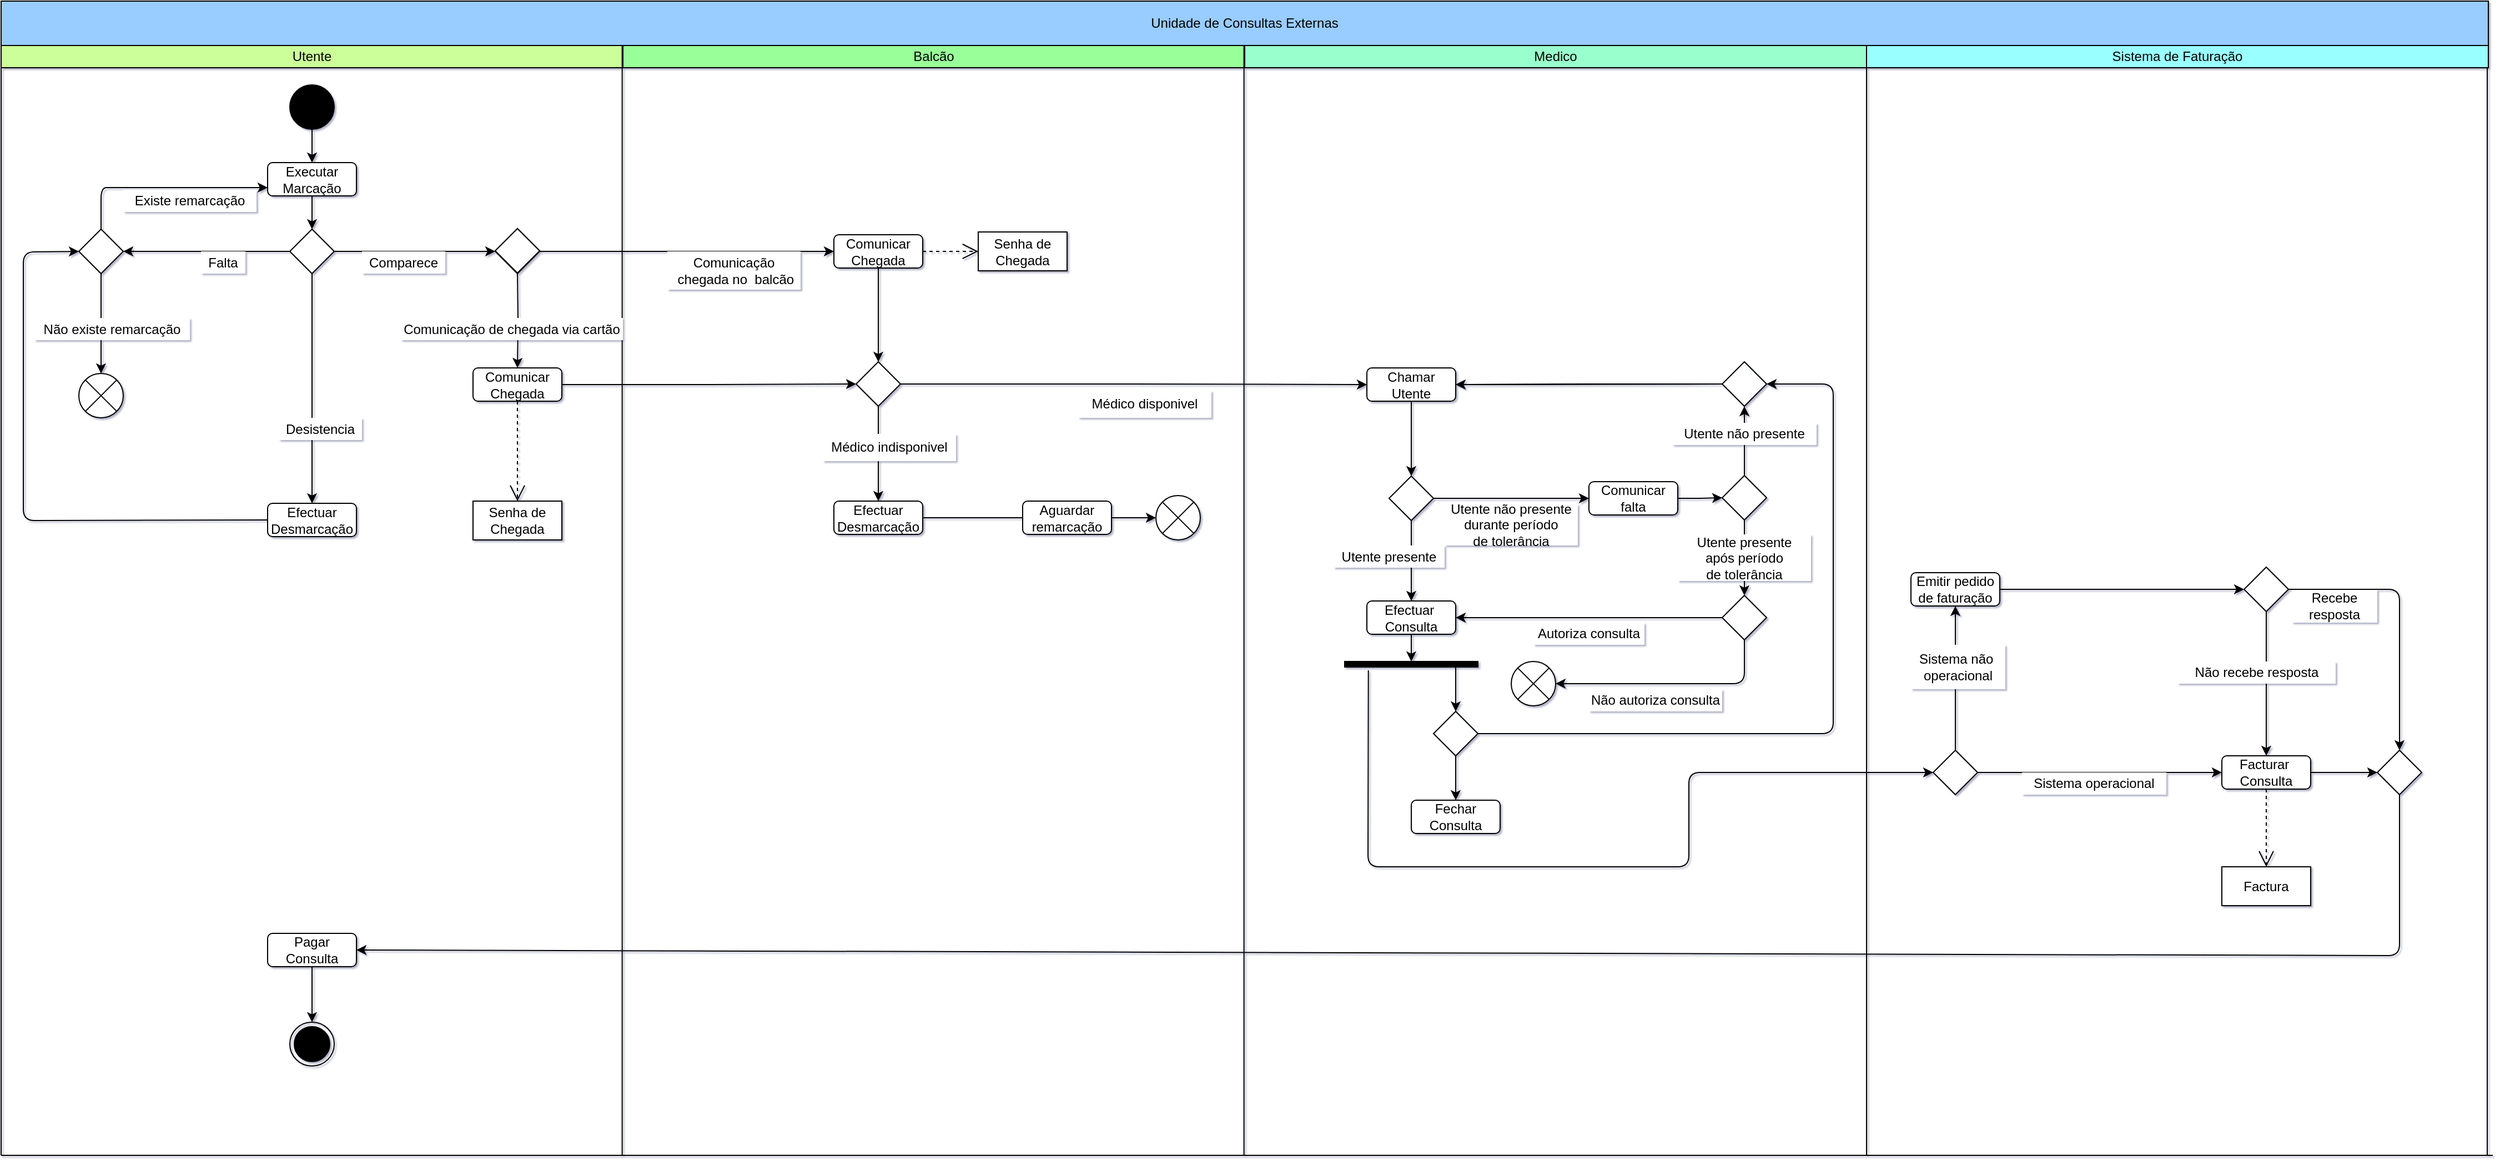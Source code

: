 <mxfile version="14.2.4" type="device"><diagram id="YFGlAYK9PAXo96AUDGe2" name="Page-1"><mxGraphModel dx="852" dy="368" grid="1" gridSize="10" guides="1" tooltips="1" connect="1" arrows="1" fold="1" page="1" pageScale="1" pageWidth="850" pageHeight="1100" background="none" math="0" shadow="1"><root><mxCell id="0"/><mxCell id="1" parent="0"/><mxCell id="7psXk7r1a1WP9reYpq1i-3" value="Utente" style="rounded=0;whiteSpace=wrap;html=1;fillColor=#CCFF99;" parent="1" vertex="1"><mxGeometry y="40" width="560" height="20" as="geometry"/></mxCell><mxCell id="7psXk7r1a1WP9reYpq1i-20" style="edgeStyle=orthogonalEdgeStyle;rounded=0;orthogonalLoop=1;jettySize=auto;html=1;exitX=0.75;exitY=0;exitDx=0;exitDy=0;entryX=0.278;entryY=1.317;entryDx=0;entryDy=0;entryPerimeter=0;" parent="1" source="7psXk7r1a1WP9reYpq1i-4" target="7psXk7r1a1WP9reYpq1i-12" edge="1"><mxGeometry relative="1" as="geometry"/></mxCell><mxCell id="7psXk7r1a1WP9reYpq1i-4" value="Balcão" style="rounded=0;whiteSpace=wrap;html=1;fillColor=#99FF99;" parent="1" vertex="1"><mxGeometry x="560" y="40" width="560" height="20" as="geometry"/></mxCell><mxCell id="7psXk7r1a1WP9reYpq1i-5" value="Medico" style="rounded=0;whiteSpace=wrap;html=1;fillColor=#99FFCC;" parent="1" vertex="1"><mxGeometry x="1120" y="40" width="560" height="20" as="geometry"/></mxCell><mxCell id="7psXk7r1a1WP9reYpq1i-6" value="Sistema de Faturação" style="rounded=0;whiteSpace=wrap;html=1;fillColor=#99FFFF;" parent="1" vertex="1"><mxGeometry x="1680" y="40" width="560" height="20" as="geometry"/></mxCell><mxCell id="7psXk7r1a1WP9reYpq1i-8" value="" style="endArrow=none;html=1;entryX=0;entryY=1;entryDx=0;entryDy=0;" parent="1" edge="1"><mxGeometry width="50" height="50" relative="1" as="geometry"><mxPoint x="1119.33" y="1040" as="sourcePoint"/><mxPoint x="1119.33" as="targetPoint"/></mxGeometry></mxCell><mxCell id="7psXk7r1a1WP9reYpq1i-9" value="" style="endArrow=none;html=1;entryX=0;entryY=1;entryDx=0;entryDy=0;" parent="1" edge="1"><mxGeometry width="50" height="50" relative="1" as="geometry"><mxPoint x="1680" y="1040" as="sourcePoint"/><mxPoint x="1680.0" y="60" as="targetPoint"/></mxGeometry></mxCell><mxCell id="7psXk7r1a1WP9reYpq1i-10" value="" style="endArrow=none;html=1;entryX=0;entryY=1;entryDx=0;entryDy=0;" parent="1" edge="1"><mxGeometry width="50" height="50" relative="1" as="geometry"><mxPoint x="559.33" y="1040" as="sourcePoint"/><mxPoint x="559.33" as="targetPoint"/></mxGeometry></mxCell><mxCell id="7psXk7r1a1WP9reYpq1i-14" value="" style="edgeStyle=orthogonalEdgeStyle;rounded=0;orthogonalLoop=1;jettySize=auto;html=1;" parent="1" source="7psXk7r1a1WP9reYpq1i-11" target="7psXk7r1a1WP9reYpq1i-13" edge="1"><mxGeometry relative="1" as="geometry"/></mxCell><mxCell id="7psXk7r1a1WP9reYpq1i-11" value="" style="ellipse;whiteSpace=wrap;html=1;aspect=fixed;fillColor=#000000;" parent="1" vertex="1"><mxGeometry x="260" y="75.5" width="40" height="40" as="geometry"/></mxCell><mxCell id="7psXk7r1a1WP9reYpq1i-12" value="Unidade de Consultas Externas" style="rounded=0;whiteSpace=wrap;html=1;fillColor=#99CCFF;" parent="1" vertex="1"><mxGeometry width="2240" height="40" as="geometry"/></mxCell><mxCell id="7psXk7r1a1WP9reYpq1i-17" value="" style="edgeStyle=orthogonalEdgeStyle;rounded=0;orthogonalLoop=1;jettySize=auto;html=1;" parent="1" source="7psXk7r1a1WP9reYpq1i-13" edge="1"><mxGeometry relative="1" as="geometry"><mxPoint x="280" y="205.5" as="targetPoint"/></mxGeometry></mxCell><mxCell id="7psXk7r1a1WP9reYpq1i-13" value="Executar&lt;br&gt;Marcação" style="rounded=1;whiteSpace=wrap;html=1;fillColor=#FFFFFF;" parent="1" vertex="1"><mxGeometry x="240" y="145.5" width="80" height="30" as="geometry"/></mxCell><mxCell id="7psXk7r1a1WP9reYpq1i-30" style="edgeStyle=orthogonalEdgeStyle;rounded=0;orthogonalLoop=1;jettySize=auto;html=1;entryX=0.5;entryY=0;entryDx=0;entryDy=0;" parent="1" source="7psXk7r1a1WP9reYpq1i-18" target="7psXk7r1a1WP9reYpq1i-28" edge="1"><mxGeometry relative="1" as="geometry"/></mxCell><mxCell id="7psXk7r1a1WP9reYpq1i-18" value="" style="rhombus;whiteSpace=wrap;html=1;fillColor=#FFFFFF;" parent="1" vertex="1"><mxGeometry x="70" y="205.5" width="40" height="40" as="geometry"/></mxCell><mxCell id="7psXk7r1a1WP9reYpq1i-19" value="" style="endArrow=classic;html=1;exitX=0;exitY=0.5;exitDx=0;exitDy=0;entryX=1;entryY=0.5;entryDx=0;entryDy=0;" parent="1" target="7psXk7r1a1WP9reYpq1i-18" edge="1"><mxGeometry width="50" height="50" relative="1" as="geometry"><mxPoint x="260" y="225.5" as="sourcePoint"/><mxPoint x="580" y="165.5" as="targetPoint"/></mxGeometry></mxCell><mxCell id="7psXk7r1a1WP9reYpq1i-23" value="Falta" style="text;html=1;strokeColor=none;align=center;verticalAlign=middle;whiteSpace=wrap;rounded=0;fillColor=#ffffff;" parent="1" vertex="1"><mxGeometry x="180" y="225.5" width="40" height="20" as="geometry"/></mxCell><mxCell id="7psXk7r1a1WP9reYpq1i-27" value="Existe remarcação" style="text;html=1;strokeColor=none;align=center;verticalAlign=middle;whiteSpace=wrap;rounded=0;fillColor=#ffffff;" parent="1" vertex="1"><mxGeometry x="110" y="170" width="120" height="20" as="geometry"/></mxCell><mxCell id="7psXk7r1a1WP9reYpq1i-28" value="&lt;span style=&quot;color: rgba(0 , 0 , 0 , 0) ; font-family: monospace ; font-size: 0px&quot;&gt;%3CmxGraphModel%3E%3Croot%3E%3CmxCell%20id%3D%220%22%2F%3E%3CmxCell%20id%3D%221%22%20parent%3D%220%22%2F%3E%3CmxCell%20id%3D%222%22%20value%3D%22Efectuar%20consulta%22%20style%3D%22text%3Bhtml%3D1%3BstrokeColor%3Dnone%3Balign%3Dcenter%3BverticalAlign%3Dmiddle%3BwhiteSpace%3Dwrap%3Brounded%3D0%3BfillColor%3D%23ffffff%3B%22%20vertex%3D%221%22%20parent%3D%221%22%3E%3CmxGeometry%20x%3D%221390%22%20y%3D%22560%22%20width%3D%22100%22%20height%3D%2220%22%20as%3D%22geometry%22%2F%3E%3C%2FmxCell%3E%3C%2Froot%3E%3C%2FmxGraphModel%3E&lt;/span&gt;" style="shape=sumEllipse;perimeter=ellipsePerimeter;whiteSpace=wrap;html=1;backgroundOutline=1;fillColor=#FFFFFF;" parent="1" vertex="1"><mxGeometry x="70" y="335.5" width="40" height="40" as="geometry"/></mxCell><mxCell id="bw2T76rMl5xnwU-B3HPx-11" style="edgeStyle=orthogonalEdgeStyle;rounded=0;orthogonalLoop=1;jettySize=auto;html=1;" parent="1" target="bw2T76rMl5xnwU-B3HPx-8" edge="1"><mxGeometry relative="1" as="geometry"><mxPoint x="465" y="245.5" as="sourcePoint"/></mxGeometry></mxCell><mxCell id="i6Hd0tmlhIieTVs5hyZg-39" style="edgeStyle=orthogonalEdgeStyle;rounded=0;orthogonalLoop=1;jettySize=auto;html=1;entryX=0;entryY=0.5;entryDx=0;entryDy=0;" parent="1" source="QU0b9puTm_9dcZXzaJtI-25" target="bw2T76rMl5xnwU-B3HPx-7" edge="1"><mxGeometry relative="1" as="geometry"/></mxCell><mxCell id="QU0b9puTm_9dcZXzaJtI-35" style="edgeStyle=orthogonalEdgeStyle;rounded=0;orthogonalLoop=1;jettySize=auto;html=1;entryX=0.5;entryY=0;entryDx=0;entryDy=0;" parent="1" source="bw2T76rMl5xnwU-B3HPx-1" target="QU0b9puTm_9dcZXzaJtI-34" edge="1"><mxGeometry relative="1" as="geometry"/></mxCell><mxCell id="bw2T76rMl5xnwU-B3HPx-1" value="" style="rhombus;whiteSpace=wrap;html=1;fillColor=#FFFFFF;" parent="1" vertex="1"><mxGeometry x="260" y="205.5" width="40" height="40" as="geometry"/></mxCell><mxCell id="i6Hd0tmlhIieTVs5hyZg-34" style="edgeStyle=orthogonalEdgeStyle;rounded=0;orthogonalLoop=1;jettySize=auto;html=1;entryX=0.5;entryY=0;entryDx=0;entryDy=0;" parent="1" source="bw2T76rMl5xnwU-B3HPx-7" target="bw2T76rMl5xnwU-B3HPx-24" edge="1"><mxGeometry relative="1" as="geometry"/></mxCell><mxCell id="bw2T76rMl5xnwU-B3HPx-7" value="Comunicar&lt;br&gt;Chegada" style="rounded=1;whiteSpace=wrap;html=1;fillColor=#FFFFFF;" parent="1" vertex="1"><mxGeometry x="750" y="210.5" width="80" height="30" as="geometry"/></mxCell><mxCell id="i6Hd0tmlhIieTVs5hyZg-33" style="edgeStyle=orthogonalEdgeStyle;rounded=0;orthogonalLoop=1;jettySize=auto;html=1;entryX=0;entryY=0.5;entryDx=0;entryDy=0;" parent="1" source="bw2T76rMl5xnwU-B3HPx-8" target="bw2T76rMl5xnwU-B3HPx-24" edge="1"><mxGeometry relative="1" as="geometry"/></mxCell><mxCell id="bw2T76rMl5xnwU-B3HPx-8" value="Comunicar&lt;br&gt;Chegada" style="rounded=1;whiteSpace=wrap;html=1;fillColor=#FFFFFF;" parent="1" vertex="1"><mxGeometry x="425" y="330.5" width="80" height="30" as="geometry"/></mxCell><mxCell id="bw2T76rMl5xnwU-B3HPx-14" value="Não existe remarcação" style="text;html=1;strokeColor=none;align=center;verticalAlign=middle;whiteSpace=wrap;rounded=0;fillColor=#ffffff;" parent="1" vertex="1"><mxGeometry x="30" y="285.5" width="140" height="20" as="geometry"/></mxCell><mxCell id="bw2T76rMl5xnwU-B3HPx-18" value="Senha de&lt;br&gt;Chegada" style="rounded=0;whiteSpace=wrap;html=1;fillColor=#ffffff;" parent="1" vertex="1"><mxGeometry x="880" y="208" width="80" height="35" as="geometry"/></mxCell><mxCell id="bw2T76rMl5xnwU-B3HPx-19" value="Senha de&lt;br&gt;Chegada" style="rounded=0;whiteSpace=wrap;html=1;fillColor=#ffffff;" parent="1" vertex="1"><mxGeometry x="425" y="450.5" width="80" height="35" as="geometry"/></mxCell><mxCell id="bw2T76rMl5xnwU-B3HPx-22" value="" style="endArrow=open;dashed=1;endFill=0;endSize=12;html=1;exitX=1;exitY=0.5;exitDx=0;exitDy=0;entryX=0;entryY=0.5;entryDx=0;entryDy=0;" parent="1" source="bw2T76rMl5xnwU-B3HPx-7" target="bw2T76rMl5xnwU-B3HPx-18" edge="1"><mxGeometry width="160" relative="1" as="geometry"><mxPoint x="1000" y="220.5" as="sourcePoint"/><mxPoint x="1060" y="220.5" as="targetPoint"/></mxGeometry></mxCell><mxCell id="bw2T76rMl5xnwU-B3HPx-23" value="" style="endArrow=open;dashed=1;endFill=0;endSize=12;html=1;entryX=0.5;entryY=0;entryDx=0;entryDy=0;exitX=0.5;exitY=1;exitDx=0;exitDy=0;" parent="1" source="bw2T76rMl5xnwU-B3HPx-8" target="bw2T76rMl5xnwU-B3HPx-19" edge="1"><mxGeometry width="160" relative="1" as="geometry"><mxPoint x="464.33" y="365.5" as="sourcePoint"/><mxPoint x="465" y="425.5" as="targetPoint"/></mxGeometry></mxCell><mxCell id="i6Hd0tmlhIieTVs5hyZg-32" style="edgeStyle=orthogonalEdgeStyle;rounded=0;orthogonalLoop=1;jettySize=auto;html=1;entryX=0;entryY=0.5;entryDx=0;entryDy=0;exitX=1;exitY=0.5;exitDx=0;exitDy=0;" parent="1" source="bw2T76rMl5xnwU-B3HPx-24" target="bw2T76rMl5xnwU-B3HPx-27" edge="1"><mxGeometry relative="1" as="geometry"><mxPoint x="1040" y="345" as="sourcePoint"/></mxGeometry></mxCell><mxCell id="Lz3ovv9bOEIOUKitzomn-1" style="edgeStyle=orthogonalEdgeStyle;rounded=0;orthogonalLoop=1;jettySize=auto;html=1;entryX=0.5;entryY=0;entryDx=0;entryDy=0;" parent="1" source="bw2T76rMl5xnwU-B3HPx-24" target="QU0b9puTm_9dcZXzaJtI-44" edge="1"><mxGeometry relative="1" as="geometry"/></mxCell><mxCell id="bw2T76rMl5xnwU-B3HPx-24" value="" style="rhombus;whiteSpace=wrap;html=1;fillColor=#FFFFFF;" parent="1" vertex="1"><mxGeometry x="770" y="325" width="40" height="40" as="geometry"/></mxCell><mxCell id="i6Hd0tmlhIieTVs5hyZg-29" style="edgeStyle=orthogonalEdgeStyle;rounded=0;orthogonalLoop=1;jettySize=auto;html=1;entryX=0.5;entryY=0;entryDx=0;entryDy=0;" parent="1" source="bw2T76rMl5xnwU-B3HPx-27" target="bw2T76rMl5xnwU-B3HPx-45" edge="1"><mxGeometry relative="1" as="geometry"/></mxCell><mxCell id="bw2T76rMl5xnwU-B3HPx-27" value="Chamar&lt;br&gt;Utente" style="rounded=1;whiteSpace=wrap;html=1;fillColor=#FFFFFF;" parent="1" vertex="1"><mxGeometry x="1230" y="330.5" width="80" height="30" as="geometry"/></mxCell><mxCell id="i6Hd0tmlhIieTVs5hyZg-30" style="edgeStyle=orthogonalEdgeStyle;rounded=0;orthogonalLoop=1;jettySize=auto;html=1;entryX=0.5;entryY=0;entryDx=0;entryDy=0;" parent="1" source="bw2T76rMl5xnwU-B3HPx-29" target="bw2T76rMl5xnwU-B3HPx-35" edge="1"><mxGeometry relative="1" as="geometry"><mxPoint x="1275" y="688" as="targetPoint"/></mxGeometry></mxCell><mxCell id="bw2T76rMl5xnwU-B3HPx-29" value="" style="rhombus;whiteSpace=wrap;html=1;fillColor=#FFFFFF;" parent="1" vertex="1"><mxGeometry x="1290" y="640" width="40" height="40" as="geometry"/></mxCell><mxCell id="bw2T76rMl5xnwU-B3HPx-35" value="Fechar&lt;br&gt;Consulta" style="rounded=1;whiteSpace=wrap;html=1;fillColor=#FFFFFF;" parent="1" vertex="1"><mxGeometry x="1270" y="720" width="80" height="30" as="geometry"/></mxCell><mxCell id="bw2T76rMl5xnwU-B3HPx-39" value="" style="endArrow=none;html=1;exitX=1;exitY=0.5;exitDx=0;exitDy=0;" parent="1" source="bw2T76rMl5xnwU-B3HPx-29" edge="1"><mxGeometry width="50" height="50" relative="1" as="geometry"><mxPoint x="1280" y="682" as="sourcePoint"/><mxPoint x="1650" y="477.5" as="targetPoint"/><Array as="points"><mxPoint x="1650" y="660"/><mxPoint x="1650" y="640"/><mxPoint x="1650" y="537.5"/></Array></mxGeometry></mxCell><mxCell id="bw2T76rMl5xnwU-B3HPx-41" value="" style="endArrow=classic;html=1;entryX=1;entryY=0.5;entryDx=0;entryDy=0;" parent="1" source="i6Hd0tmlhIieTVs5hyZg-3" target="bw2T76rMl5xnwU-B3HPx-27" edge="1"><mxGeometry width="50" height="50" relative="1" as="geometry"><mxPoint x="1540" y="460" as="sourcePoint"/><mxPoint x="750" y="420" as="targetPoint"/><Array as="points"/></mxGeometry></mxCell><mxCell id="i6Hd0tmlhIieTVs5hyZg-6" style="edgeStyle=orthogonalEdgeStyle;rounded=0;orthogonalLoop=1;jettySize=auto;html=1;entryX=0.5;entryY=0;entryDx=0;entryDy=0;" parent="1" source="bw2T76rMl5xnwU-B3HPx-45" target="i6Hd0tmlhIieTVs5hyZg-1" edge="1"><mxGeometry relative="1" as="geometry"/></mxCell><mxCell id="i6Hd0tmlhIieTVs5hyZg-36" style="edgeStyle=orthogonalEdgeStyle;rounded=0;orthogonalLoop=1;jettySize=auto;html=1;entryX=0;entryY=0.5;entryDx=0;entryDy=0;" parent="1" source="bw2T76rMl5xnwU-B3HPx-45" target="bw2T76rMl5xnwU-B3HPx-62" edge="1"><mxGeometry relative="1" as="geometry"/></mxCell><mxCell id="bw2T76rMl5xnwU-B3HPx-45" value="" style="rhombus;whiteSpace=wrap;html=1;fillColor=#FFFFFF;" parent="1" vertex="1"><mxGeometry x="1250" y="428" width="40" height="40" as="geometry"/></mxCell><mxCell id="bw2T76rMl5xnwU-B3HPx-61" value="Utente não presente&lt;br&gt;durante período&lt;br&gt;de tolerância" style="text;html=1;strokeColor=none;align=center;verticalAlign=middle;whiteSpace=wrap;rounded=0;fillColor=#ffffff;" parent="1" vertex="1"><mxGeometry x="1300" y="453" width="120" height="37.5" as="geometry"/></mxCell><mxCell id="bw2T76rMl5xnwU-B3HPx-67" style="edgeStyle=orthogonalEdgeStyle;rounded=0;orthogonalLoop=1;jettySize=auto;html=1;entryX=1;entryY=0.5;entryDx=0;entryDy=0;endArrow=open;endFill=0;" parent="1" source="i6Hd0tmlhIieTVs5hyZg-3" target="bw2T76rMl5xnwU-B3HPx-27" edge="1"><mxGeometry relative="1" as="geometry"><Array as="points"/></mxGeometry></mxCell><mxCell id="i6Hd0tmlhIieTVs5hyZg-22" style="edgeStyle=orthogonalEdgeStyle;rounded=0;orthogonalLoop=1;jettySize=auto;html=1;entryX=0;entryY=0.5;entryDx=0;entryDy=0;" parent="1" source="bw2T76rMl5xnwU-B3HPx-62" target="i6Hd0tmlhIieTVs5hyZg-21" edge="1"><mxGeometry relative="1" as="geometry"/></mxCell><mxCell id="bw2T76rMl5xnwU-B3HPx-62" value="Comunicar&lt;br&gt;falta" style="rounded=1;whiteSpace=wrap;html=1;fillColor=#FFFFFF;" parent="1" vertex="1"><mxGeometry x="1430" y="433" width="80" height="30" as="geometry"/></mxCell><mxCell id="bw2T76rMl5xnwU-B3HPx-48" value="Utente presente" style="text;html=1;strokeColor=none;align=center;verticalAlign=middle;whiteSpace=wrap;rounded=0;fillColor=#ffffff;" parent="1" vertex="1"><mxGeometry x="1200" y="490.5" width="100" height="20" as="geometry"/></mxCell><mxCell id="i6Hd0tmlhIieTVs5hyZg-31" style="edgeStyle=orthogonalEdgeStyle;rounded=0;orthogonalLoop=1;jettySize=auto;html=1;" parent="1" source="i6Hd0tmlhIieTVs5hyZg-1" edge="1"><mxGeometry relative="1" as="geometry"><mxPoint x="1270" y="595" as="targetPoint"/></mxGeometry></mxCell><mxCell id="i6Hd0tmlhIieTVs5hyZg-1" value="Efectuar&amp;nbsp;&lt;br&gt;Consulta" style="rounded=1;whiteSpace=wrap;html=1;fillColor=#FFFFFF;" parent="1" vertex="1"><mxGeometry x="1230" y="540.5" width="80" height="30" as="geometry"/></mxCell><mxCell id="i6Hd0tmlhIieTVs5hyZg-3" value="" style="rhombus;whiteSpace=wrap;html=1;fillColor=#FFFFFF;" parent="1" vertex="1"><mxGeometry x="1550" y="325" width="40" height="40" as="geometry"/></mxCell><mxCell id="i6Hd0tmlhIieTVs5hyZg-4" value="" style="endArrow=classic;html=1;entryX=1;entryY=0.5;entryDx=0;entryDy=0;" parent="1" target="i6Hd0tmlhIieTVs5hyZg-3" edge="1"><mxGeometry width="50" height="50" relative="1" as="geometry"><mxPoint x="1650" y="495" as="sourcePoint"/><mxPoint x="1260" y="345" as="targetPoint"/><Array as="points"><mxPoint x="1650" y="345"/></Array></mxGeometry></mxCell><mxCell id="i6Hd0tmlhIieTVs5hyZg-23" style="edgeStyle=orthogonalEdgeStyle;rounded=0;orthogonalLoop=1;jettySize=auto;html=1;entryX=0.5;entryY=1;entryDx=0;entryDy=0;" parent="1" source="i6Hd0tmlhIieTVs5hyZg-21" target="i6Hd0tmlhIieTVs5hyZg-3" edge="1"><mxGeometry relative="1" as="geometry"/></mxCell><mxCell id="QU0b9puTm_9dcZXzaJtI-82" style="edgeStyle=orthogonalEdgeStyle;rounded=1;orthogonalLoop=1;jettySize=auto;html=1;shadow=0;strokeColor=#000000;" parent="1" source="i6Hd0tmlhIieTVs5hyZg-21" target="QU0b9puTm_9dcZXzaJtI-81" edge="1"><mxGeometry relative="1" as="geometry"/></mxCell><mxCell id="i6Hd0tmlhIieTVs5hyZg-21" value="" style="rhombus;whiteSpace=wrap;html=1;fillColor=#FFFFFF;" parent="1" vertex="1"><mxGeometry x="1550" y="427.5" width="40" height="40" as="geometry"/></mxCell><mxCell id="i6Hd0tmlhIieTVs5hyZg-26" value="Utente&amp;nbsp;presente&lt;br&gt;após período&lt;br&gt;de tolerância" style="text;html=1;strokeColor=none;align=center;verticalAlign=middle;whiteSpace=wrap;rounded=0;fillColor=#ffffff;" parent="1" vertex="1"><mxGeometry x="1510" y="480.5" width="120" height="42" as="geometry"/></mxCell><mxCell id="i6Hd0tmlhIieTVs5hyZg-28" value="Utente não presente" style="text;html=1;strokeColor=none;align=center;verticalAlign=middle;whiteSpace=wrap;rounded=0;fillColor=#ffffff;" parent="1" vertex="1"><mxGeometry x="1505" y="380" width="130" height="20" as="geometry"/></mxCell><mxCell id="i6Hd0tmlhIieTVs5hyZg-37" value="" style="endArrow=classic;html=1;exitX=0.5;exitY=0;exitDx=0;exitDy=0;entryX=0;entryY=0.75;entryDx=0;entryDy=0;" parent="1" source="7psXk7r1a1WP9reYpq1i-18" target="7psXk7r1a1WP9reYpq1i-13" edge="1"><mxGeometry width="50" height="50" relative="1" as="geometry"><mxPoint x="180" y="255.5" as="sourcePoint"/><mxPoint x="230" y="205.5" as="targetPoint"/><Array as="points"><mxPoint x="90" y="168"/><mxPoint x="100" y="168"/></Array></mxGeometry></mxCell><mxCell id="bw2T76rMl5xnwU-B3HPx-12" value="Comunicação&lt;br&gt;&amp;nbsp;chegada no&amp;nbsp; balcão" style="text;html=1;strokeColor=none;align=center;verticalAlign=middle;whiteSpace=wrap;rounded=0;fillColor=#ffffff;" parent="1" vertex="1"><mxGeometry x="600" y="225.5" width="120" height="34.5" as="geometry"/></mxCell><mxCell id="i6Hd0tmlhIieTVs5hyZg-41" value="" style="endArrow=none;html=1;entryX=0;entryY=1;entryDx=0;entryDy=0;" parent="1" edge="1"><mxGeometry width="50" height="50" relative="1" as="geometry"><mxPoint x="2239" y="1040" as="sourcePoint"/><mxPoint x="2239" y="60" as="targetPoint"/></mxGeometry></mxCell><mxCell id="i6Hd0tmlhIieTVs5hyZg-45" style="edgeStyle=orthogonalEdgeStyle;rounded=0;orthogonalLoop=1;jettySize=auto;html=1;entryX=0;entryY=0.5;entryDx=0;entryDy=0;" parent="1" source="i6Hd0tmlhIieTVs5hyZg-42" target="i6Hd0tmlhIieTVs5hyZg-44" edge="1"><mxGeometry relative="1" as="geometry"><mxPoint x="1960" y="720" as="targetPoint"/></mxGeometry></mxCell><mxCell id="QU0b9puTm_9dcZXzaJtI-76" style="edgeStyle=orthogonalEdgeStyle;rounded=1;orthogonalLoop=1;jettySize=auto;html=1;entryX=0.5;entryY=1;entryDx=0;entryDy=0;shadow=0;strokeColor=#000000;" parent="1" source="i6Hd0tmlhIieTVs5hyZg-42" target="QU0b9puTm_9dcZXzaJtI-2" edge="1"><mxGeometry relative="1" as="geometry"/></mxCell><mxCell id="i6Hd0tmlhIieTVs5hyZg-42" value="" style="rhombus;whiteSpace=wrap;html=1;fillColor=#FFFFFF;" parent="1" vertex="1"><mxGeometry x="1740" y="675" width="40" height="40" as="geometry"/></mxCell><mxCell id="QU0b9puTm_9dcZXzaJtI-80" style="edgeStyle=orthogonalEdgeStyle;rounded=1;orthogonalLoop=1;jettySize=auto;html=1;entryX=0;entryY=0.5;entryDx=0;entryDy=0;shadow=0;strokeColor=#000000;" parent="1" source="i6Hd0tmlhIieTVs5hyZg-44" target="QU0b9puTm_9dcZXzaJtI-74" edge="1"><mxGeometry relative="1" as="geometry"/></mxCell><mxCell id="i6Hd0tmlhIieTVs5hyZg-44" value="Facturar&amp;nbsp;&lt;br&gt;Consulta" style="rounded=1;whiteSpace=wrap;html=1;fillColor=#FFFFFF;" parent="1" vertex="1"><mxGeometry x="2000" y="680" width="80" height="30" as="geometry"/></mxCell><mxCell id="i6Hd0tmlhIieTVs5hyZg-46" value="Sistema operacional" style="text;html=1;strokeColor=none;align=center;verticalAlign=middle;whiteSpace=wrap;rounded=0;fillColor=#ffffff;" parent="1" vertex="1"><mxGeometry x="1820" y="695" width="130" height="20" as="geometry"/></mxCell><mxCell id="QU0b9puTm_9dcZXzaJtI-72" style="edgeStyle=orthogonalEdgeStyle;rounded=1;orthogonalLoop=1;jettySize=auto;html=1;entryX=0;entryY=0.5;entryDx=0;entryDy=0;shadow=0;strokeColor=#000000;" parent="1" source="QU0b9puTm_9dcZXzaJtI-2" target="QU0b9puTm_9dcZXzaJtI-7" edge="1"><mxGeometry relative="1" as="geometry"/></mxCell><mxCell id="QU0b9puTm_9dcZXzaJtI-2" value="Emitir pedido&lt;br&gt;de faturação" style="rounded=1;whiteSpace=wrap;html=1;fillColor=#FFFFFF;" parent="1" vertex="1"><mxGeometry x="1720" y="515" width="80" height="30" as="geometry"/></mxCell><mxCell id="QU0b9puTm_9dcZXzaJtI-4" value="Sistema não&amp;nbsp;&lt;br&gt;operacional" style="text;html=1;strokeColor=none;align=center;verticalAlign=middle;whiteSpace=wrap;rounded=0;fillColor=#ffffff;" parent="1" vertex="1"><mxGeometry x="1720" y="580" width="85" height="40" as="geometry"/></mxCell><mxCell id="QU0b9puTm_9dcZXzaJtI-73" style="edgeStyle=orthogonalEdgeStyle;rounded=1;orthogonalLoop=1;jettySize=auto;html=1;shadow=0;strokeColor=#000000;" parent="1" source="QU0b9puTm_9dcZXzaJtI-7" edge="1"><mxGeometry relative="1" as="geometry"><mxPoint x="2040" y="680" as="targetPoint"/></mxGeometry></mxCell><mxCell id="QU0b9puTm_9dcZXzaJtI-7" value="" style="rhombus;whiteSpace=wrap;html=1;fillColor=#FFFFFF;" parent="1" vertex="1"><mxGeometry x="2020" y="510" width="40" height="40" as="geometry"/></mxCell><mxCell id="QU0b9puTm_9dcZXzaJtI-10" value="" style="ellipse;html=1;shape=endState;fillColor=#000000;" parent="1" vertex="1"><mxGeometry x="260" y="920" width="40" height="39.5" as="geometry"/></mxCell><mxCell id="QU0b9puTm_9dcZXzaJtI-12" value="Recebe &lt;br&gt;resposta" style="text;html=1;strokeColor=none;align=center;verticalAlign=middle;whiteSpace=wrap;rounded=0;fillColor=#ffffff;" parent="1" vertex="1"><mxGeometry x="2063" y="530" width="77" height="30" as="geometry"/></mxCell><mxCell id="QU0b9puTm_9dcZXzaJtI-13" value="Não recebe resposta" style="text;html=1;strokeColor=none;align=center;verticalAlign=middle;whiteSpace=wrap;rounded=0;fillColor=#ffffff;" parent="1" vertex="1"><mxGeometry x="1960" y="595" width="142.5" height="20" as="geometry"/></mxCell><mxCell id="QU0b9puTm_9dcZXzaJtI-21" value="Factura" style="rounded=0;whiteSpace=wrap;html=1;fillColor=#ffffff;" parent="1" vertex="1"><mxGeometry x="2000" y="780" width="80" height="35" as="geometry"/></mxCell><mxCell id="QU0b9puTm_9dcZXzaJtI-22" value="" style="endArrow=open;dashed=1;endFill=0;endSize=12;html=1;exitX=0.5;exitY=1;exitDx=0;exitDy=0;" parent="1" source="i6Hd0tmlhIieTVs5hyZg-44" edge="1"><mxGeometry width="160" relative="1" as="geometry"><mxPoint x="1990" y="387.5" as="sourcePoint"/><mxPoint x="2040" y="780" as="targetPoint"/></mxGeometry></mxCell><mxCell id="QU0b9puTm_9dcZXzaJtI-25" value="" style="rhombus;whiteSpace=wrap;html=1;fillColor=#FFFFFF;" parent="1" vertex="1"><mxGeometry x="445" y="205.5" width="40" height="40" as="geometry"/></mxCell><mxCell id="QU0b9puTm_9dcZXzaJtI-26" style="edgeStyle=orthogonalEdgeStyle;rounded=0;orthogonalLoop=1;jettySize=auto;html=1;entryX=0;entryY=0.5;entryDx=0;entryDy=0;" parent="1" source="bw2T76rMl5xnwU-B3HPx-1" target="QU0b9puTm_9dcZXzaJtI-25" edge="1"><mxGeometry relative="1" as="geometry"><mxPoint x="300" y="225.5" as="sourcePoint"/><mxPoint x="780" y="225.5" as="targetPoint"/></mxGeometry></mxCell><mxCell id="QU0b9puTm_9dcZXzaJtI-27" value="" style="rhombus;whiteSpace=wrap;html=1;fillColor=#FFFFFF;" parent="1" vertex="1"><mxGeometry x="445" y="205" width="40" height="40" as="geometry"/></mxCell><mxCell id="QU0b9puTm_9dcZXzaJtI-28" value="Comunicação de chegada via cartão" style="text;html=1;strokeColor=none;align=center;verticalAlign=middle;whiteSpace=wrap;rounded=0;fillColor=#ffffff;" parent="1" vertex="1"><mxGeometry x="360" y="285.5" width="200" height="20" as="geometry"/></mxCell><mxCell id="QU0b9puTm_9dcZXzaJtI-30" value="" style="rhombus;whiteSpace=wrap;html=1;fillColor=#FFFFFF;" parent="1" vertex="1"><mxGeometry x="445" y="205" width="40" height="40" as="geometry"/></mxCell><mxCell id="QU0b9puTm_9dcZXzaJtI-33" value="Comparece" style="text;html=1;strokeColor=none;align=center;verticalAlign=middle;whiteSpace=wrap;rounded=0;fillColor=#ffffff;" parent="1" vertex="1"><mxGeometry x="325" y="225.5" width="75" height="20" as="geometry"/></mxCell><mxCell id="QU0b9puTm_9dcZXzaJtI-34" value="Efectuar&lt;br&gt;Desmarcação" style="rounded=1;whiteSpace=wrap;html=1;fillColor=#FFFFFF;" parent="1" vertex="1"><mxGeometry x="240" y="452.5" width="80" height="30" as="geometry"/></mxCell><mxCell id="QU0b9puTm_9dcZXzaJtI-36" value="Desistencia" style="text;html=1;strokeColor=none;align=center;verticalAlign=middle;whiteSpace=wrap;rounded=0;fillColor=#ffffff;" parent="1" vertex="1"><mxGeometry x="250" y="375.5" width="75" height="20" as="geometry"/></mxCell><mxCell id="QU0b9puTm_9dcZXzaJtI-41" value="" style="endArrow=classic;html=1;exitX=0;exitY=0.5;exitDx=0;exitDy=0;entryX=0;entryY=0.5;entryDx=0;entryDy=0;" parent="1" source="QU0b9puTm_9dcZXzaJtI-34" target="7psXk7r1a1WP9reYpq1i-18" edge="1"><mxGeometry width="50" height="50" relative="1" as="geometry"><mxPoint x="360" y="470" as="sourcePoint"/><mxPoint x="20" y="380" as="targetPoint"/><Array as="points"><mxPoint x="20" y="468"/><mxPoint x="20" y="226"/></Array></mxGeometry></mxCell><mxCell id="QU0b9puTm_9dcZXzaJtI-51" style="edgeStyle=orthogonalEdgeStyle;rounded=0;orthogonalLoop=1;jettySize=auto;html=1;" parent="1" source="QU0b9puTm_9dcZXzaJtI-44" edge="1"><mxGeometry relative="1" as="geometry"><mxPoint x="960" y="465.5" as="targetPoint"/></mxGeometry></mxCell><mxCell id="QU0b9puTm_9dcZXzaJtI-44" value="Efectuar&lt;br&gt;Desmarcação" style="rounded=1;whiteSpace=wrap;html=1;fillColor=#FFFFFF;" parent="1" vertex="1"><mxGeometry x="750" y="450.5" width="80" height="30" as="geometry"/></mxCell><mxCell id="QU0b9puTm_9dcZXzaJtI-48" value="Médico indisponivel" style="text;html=1;strokeColor=none;align=center;verticalAlign=middle;whiteSpace=wrap;rounded=0;fillColor=#ffffff;" parent="1" vertex="1"><mxGeometry x="740" y="390" width="120" height="24.5" as="geometry"/></mxCell><mxCell id="Lz3ovv9bOEIOUKitzomn-2" style="edgeStyle=orthogonalEdgeStyle;rounded=0;orthogonalLoop=1;jettySize=auto;html=1;entryX=0;entryY=0.5;entryDx=0;entryDy=0;" parent="1" source="QU0b9puTm_9dcZXzaJtI-50" target="QU0b9puTm_9dcZXzaJtI-55" edge="1"><mxGeometry relative="1" as="geometry"/></mxCell><mxCell id="QU0b9puTm_9dcZXzaJtI-50" value="Aguardar&lt;br&gt;remarcação" style="rounded=1;whiteSpace=wrap;html=1;fillColor=#FFFFFF;" parent="1" vertex="1"><mxGeometry x="920" y="450.5" width="80" height="30" as="geometry"/></mxCell><mxCell id="QU0b9puTm_9dcZXzaJtI-55" value="&lt;span style=&quot;color: rgba(0 , 0 , 0 , 0) ; font-family: monospace ; font-size: 0px&quot;&gt;%3CmxGraphModel%3E%3Croot%3E%3CmxCell%20id%3D%220%22%2F%3E%3CmxCell%20id%3D%221%22%20parent%3D%220%22%2F%3E%3CmxCell%20id%3D%222%22%20value%3D%22Efectuar%20consulta%22%20style%3D%22text%3Bhtml%3D1%3BstrokeColor%3Dnone%3Balign%3Dcenter%3BverticalAlign%3Dmiddle%3BwhiteSpace%3Dwrap%3Brounded%3D0%3BfillColor%3D%23ffffff%3B%22%20vertex%3D%221%22%20parent%3D%221%22%3E%3CmxGeometry%20x%3D%221390%22%20y%3D%22560%22%20width%3D%22100%22%20height%3D%2220%22%20as%3D%22geometry%22%2F%3E%3C%2FmxCell%3E%3C%2Froot%3E%3C%2FmxGraphModel%3E&lt;/span&gt;" style="shape=sumEllipse;perimeter=ellipsePerimeter;whiteSpace=wrap;html=1;backgroundOutline=1;fillColor=#FFFFFF;" parent="1" vertex="1"><mxGeometry x="1040" y="445.5" width="40" height="40" as="geometry"/></mxCell><mxCell id="QU0b9puTm_9dcZXzaJtI-57" value="" style="endArrow=none;html=1;" parent="1" edge="1"><mxGeometry width="50" height="50" relative="1" as="geometry"><mxPoint y="1040" as="sourcePoint"/><mxPoint x="2244" y="1040" as="targetPoint"/></mxGeometry></mxCell><mxCell id="QU0b9puTm_9dcZXzaJtI-67" value="" style="rounded=0;whiteSpace=wrap;html=1;strokeColor=#000000;fillColor=#000000;" parent="1" vertex="1"><mxGeometry x="1210" y="595" width="120" height="5" as="geometry"/></mxCell><mxCell id="QU0b9puTm_9dcZXzaJtI-69" value="" style="endArrow=classic;html=1;shadow=0;strokeColor=#000000;entryX=0.5;entryY=0;entryDx=0;entryDy=0;" parent="1" target="bw2T76rMl5xnwU-B3HPx-29" edge="1"><mxGeometry width="50" height="50" relative="1" as="geometry"><mxPoint x="1310" y="596" as="sourcePoint"/><mxPoint x="1480" y="680" as="targetPoint"/><Array as="points"><mxPoint x="1310" y="610"/></Array></mxGeometry></mxCell><mxCell id="QU0b9puTm_9dcZXzaJtI-70" value="" style="endArrow=classic;html=1;shadow=0;strokeColor=#000000;exitX=0.178;exitY=1.6;exitDx=0;exitDy=0;exitPerimeter=0;entryX=0;entryY=0.5;entryDx=0;entryDy=0;" parent="1" source="QU0b9puTm_9dcZXzaJtI-67" target="i6Hd0tmlhIieTVs5hyZg-42" edge="1"><mxGeometry width="50" height="50" relative="1" as="geometry"><mxPoint x="1450" y="730" as="sourcePoint"/><mxPoint x="1640" y="780" as="targetPoint"/><Array as="points"><mxPoint x="1231" y="780"/><mxPoint x="1520" y="780"/><mxPoint x="1520" y="695"/></Array></mxGeometry></mxCell><mxCell id="QU0b9puTm_9dcZXzaJtI-74" value="" style="rhombus;whiteSpace=wrap;html=1;fillColor=#FFFFFF;" parent="1" vertex="1"><mxGeometry x="2140" y="675" width="40" height="40" as="geometry"/></mxCell><mxCell id="QU0b9puTm_9dcZXzaJtI-75" value="" style="endArrow=classic;html=1;shadow=0;strokeColor=#000000;exitX=1;exitY=0.5;exitDx=0;exitDy=0;entryX=0.5;entryY=0;entryDx=0;entryDy=0;" parent="1" source="QU0b9puTm_9dcZXzaJtI-7" target="QU0b9puTm_9dcZXzaJtI-74" edge="1"><mxGeometry width="50" height="50" relative="1" as="geometry"><mxPoint x="1990" y="730" as="sourcePoint"/><mxPoint x="2160" y="550" as="targetPoint"/><Array as="points"><mxPoint x="2160" y="530"/></Array></mxGeometry></mxCell><mxCell id="QU0b9puTm_9dcZXzaJtI-78" style="edgeStyle=orthogonalEdgeStyle;rounded=1;orthogonalLoop=1;jettySize=auto;html=1;entryX=0.5;entryY=0;entryDx=0;entryDy=0;shadow=0;strokeColor=#000000;" parent="1" source="QU0b9puTm_9dcZXzaJtI-77" target="QU0b9puTm_9dcZXzaJtI-10" edge="1"><mxGeometry relative="1" as="geometry"/></mxCell><mxCell id="QU0b9puTm_9dcZXzaJtI-77" value="Pagar&lt;br&gt;Consulta" style="rounded=1;whiteSpace=wrap;html=1;fillColor=#FFFFFF;" parent="1" vertex="1"><mxGeometry x="240" y="840" width="80" height="30" as="geometry"/></mxCell><mxCell id="QU0b9puTm_9dcZXzaJtI-79" value="" style="endArrow=classic;html=1;shadow=0;strokeColor=#000000;entryX=1;entryY=0.5;entryDx=0;entryDy=0;exitX=0.5;exitY=1;exitDx=0;exitDy=0;" parent="1" source="QU0b9puTm_9dcZXzaJtI-74" target="QU0b9puTm_9dcZXzaJtI-77" edge="1"><mxGeometry width="50" height="50" relative="1" as="geometry"><mxPoint x="2164" y="860" as="sourcePoint"/><mxPoint x="640" y="780" as="targetPoint"/><Array as="points"><mxPoint x="2160" y="860"/></Array></mxGeometry></mxCell><mxCell id="QU0b9puTm_9dcZXzaJtI-83" style="edgeStyle=orthogonalEdgeStyle;rounded=1;orthogonalLoop=1;jettySize=auto;html=1;entryX=1;entryY=0.5;entryDx=0;entryDy=0;shadow=0;strokeColor=#000000;" parent="1" source="QU0b9puTm_9dcZXzaJtI-81" target="i6Hd0tmlhIieTVs5hyZg-1" edge="1"><mxGeometry relative="1" as="geometry"/></mxCell><mxCell id="QU0b9puTm_9dcZXzaJtI-81" value="" style="rhombus;whiteSpace=wrap;html=1;fillColor=#FFFFFF;" parent="1" vertex="1"><mxGeometry x="1550" y="535.5" width="40" height="40" as="geometry"/></mxCell><mxCell id="QU0b9puTm_9dcZXzaJtI-84" value="Autoriza consulta" style="text;html=1;strokeColor=none;align=center;verticalAlign=middle;whiteSpace=wrap;rounded=0;fillColor=#ffffff;" parent="1" vertex="1"><mxGeometry x="1380" y="560" width="100" height="20" as="geometry"/></mxCell><mxCell id="QU0b9puTm_9dcZXzaJtI-85" value="&lt;span style=&quot;color: rgba(0 , 0 , 0 , 0) ; font-family: monospace ; font-size: 0px&quot;&gt;%3CmxGraphModel%3E%3Croot%3E%3CmxCell%20id%3D%220%22%2F%3E%3CmxCell%20id%3D%221%22%20parent%3D%220%22%2F%3E%3CmxCell%20id%3D%222%22%20value%3D%22Efectuar%20consulta%22%20style%3D%22text%3Bhtml%3D1%3BstrokeColor%3Dnone%3Balign%3Dcenter%3BverticalAlign%3Dmiddle%3BwhiteSpace%3Dwrap%3Brounded%3D0%3BfillColor%3D%23ffffff%3B%22%20vertex%3D%221%22%20parent%3D%221%22%3E%3CmxGeometry%20x%3D%221390%22%20y%3D%22560%22%20width%3D%22100%22%20height%3D%2220%22%20as%3D%22geometry%22%2F%3E%3C%2FmxCell%3E%3C%2Froot%3E%3C%2FmxGraphModel%3E&lt;/span&gt;" style="shape=sumEllipse;perimeter=ellipsePerimeter;whiteSpace=wrap;html=1;backgroundOutline=1;fillColor=#FFFFFF;" parent="1" vertex="1"><mxGeometry x="1360" y="595" width="40" height="40" as="geometry"/></mxCell><mxCell id="QU0b9puTm_9dcZXzaJtI-86" value="" style="endArrow=classic;html=1;shadow=0;strokeColor=#000000;entryX=1;entryY=0.5;entryDx=0;entryDy=0;exitX=0.5;exitY=1;exitDx=0;exitDy=0;" parent="1" source="QU0b9puTm_9dcZXzaJtI-81" target="QU0b9puTm_9dcZXzaJtI-85" edge="1"><mxGeometry width="50" height="50" relative="1" as="geometry"><mxPoint x="1520" y="630" as="sourcePoint"/><mxPoint x="1570" y="580" as="targetPoint"/><Array as="points"><mxPoint x="1570" y="615"/></Array></mxGeometry></mxCell><mxCell id="QU0b9puTm_9dcZXzaJtI-87" value="Não autoriza consulta" style="text;html=1;strokeColor=none;align=center;verticalAlign=middle;whiteSpace=wrap;rounded=0;fillColor=#ffffff;" parent="1" vertex="1"><mxGeometry x="1430" y="620" width="120" height="20" as="geometry"/></mxCell><mxCell id="QU0b9puTm_9dcZXzaJtI-89" value="" style="endArrow=none;html=1;shadow=0;strokeColor=#000000;entryX=0;entryY=1;entryDx=0;entryDy=0;" parent="1" target="7psXk7r1a1WP9reYpq1i-3" edge="1"><mxGeometry width="50" height="50" relative="1" as="geometry"><mxPoint y="1040" as="sourcePoint"/><mxPoint x="240" y="120" as="targetPoint"/></mxGeometry></mxCell><mxCell id="Lz3ovv9bOEIOUKitzomn-3" value="Médico disponivel" style="text;html=1;strokeColor=none;align=center;verticalAlign=middle;whiteSpace=wrap;rounded=0;fillColor=#ffffff;" parent="1" vertex="1"><mxGeometry x="970" y="351" width="120" height="24.5" as="geometry"/></mxCell></root></mxGraphModel></diagram></mxfile>